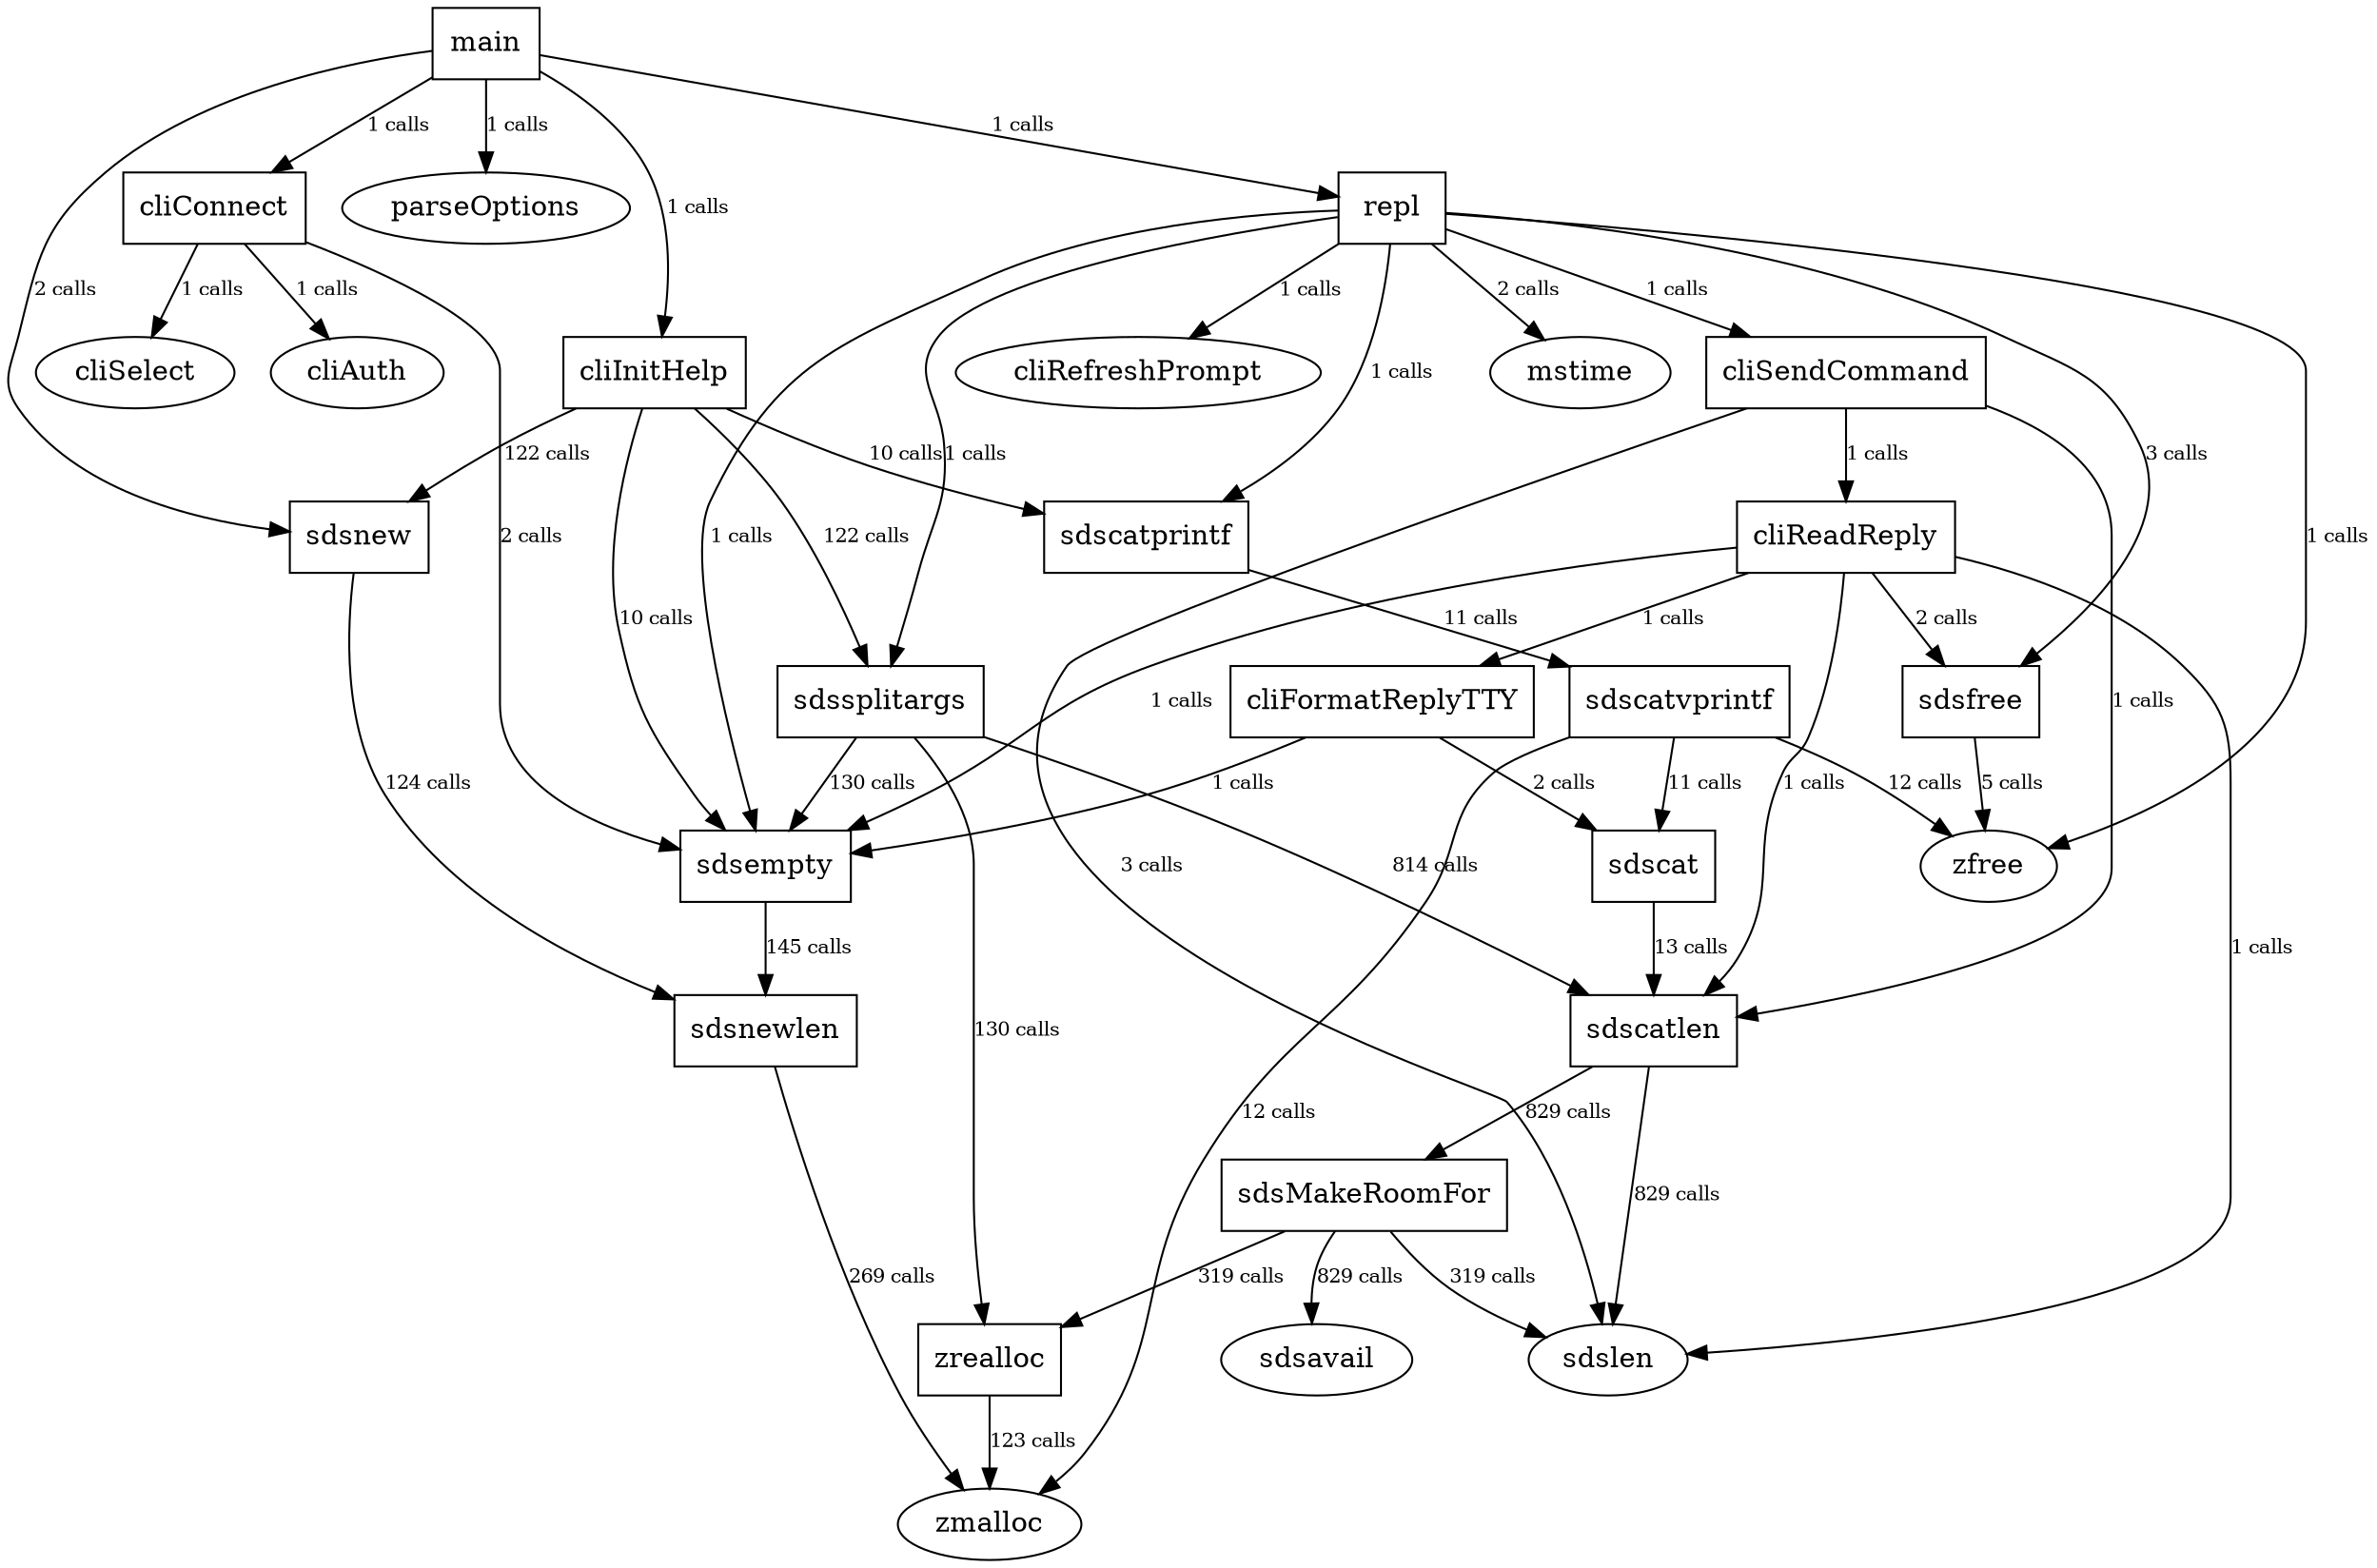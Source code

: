 digraph redis_cli {

  main [shape=rectangle]
  sdsnew [shape=rectangle]
  sdsnewlen [shape=rectangle]
  zmalloc [shape=ellipse]
  cliInitHelp [shape=rectangle]
  sdsempty [shape=rectangle]
  sdscatprintf [shape=rectangle]
  sdscatvprintf [shape=rectangle]
  sdscat [shape=rectangle]
  sdscatlen [shape=rectangle]
  sdslen [shape=ellipse]
  sdsMakeRoomFor [shape=rectangle]
  sdsavail [shape=ellipse]
  zrealloc [shape=rectangle]
  zfree [shape=ellipse]
  sdssplitargs [shape=rectangle]
  parseOptions [shape=ellipse]
  cliConnect [shape=rectangle]
  cliAuth [shape=ellipse]
  cliSelect [shape=ellipse]
  repl [shape=rectangle]
  cliRefreshPrompt [shape=ellipse]
  mstime [shape=ellipse]
  cliSendCommand [shape=rectangle]
  sdslen [shape=ellipse]
  cliReadReply [shape=rectangle]
  sdsfree [shape=rectangle]
  cliFormatReplyTTY [shape=rectangle]
  main -> sdsnew [label="2 calls" fontsize="10"]
  main -> cliInitHelp [label="1 calls" fontsize="10"]
  main -> parseOptions [label="1 calls" fontsize="10"]
  main -> cliConnect [label="1 calls" fontsize="10"]
  main -> repl [label="1 calls" fontsize="10"]
  sdsnew -> sdsnewlen [label="124 calls" fontsize="10"]
  sdsnewlen -> zmalloc [label="269 calls" fontsize="10"]
  cliInitHelp -> sdsnew [label="122 calls" fontsize="10"]
  cliInitHelp -> sdsempty [label="10 calls" fontsize="10"]
  cliInitHelp -> sdscatprintf [label="10 calls" fontsize="10"]
  cliInitHelp -> sdssplitargs [label="122 calls" fontsize="10"]
  sdsempty -> sdsnewlen [label="145 calls" fontsize="10"]
  sdscatprintf -> sdscatvprintf [label="11 calls" fontsize="10"]
  sdscatvprintf -> zmalloc [label="12 calls" fontsize="10"]
  sdscatvprintf -> sdscat [label="11 calls" fontsize="10"]
  sdscatvprintf -> zfree [label="12 calls" fontsize="10"]
  sdscat -> sdscatlen [label="13 calls" fontsize="10"]
  sdscatlen -> sdslen [label="829 calls" fontsize="10"]
  sdscatlen -> sdsMakeRoomFor [label="829 calls" fontsize="10"]
  sdsMakeRoomFor -> sdslen [label="319 calls" fontsize="10"]
  sdsMakeRoomFor -> sdsavail [label="829 calls" fontsize="10"]
  sdsMakeRoomFor -> zrealloc [label="319 calls" fontsize="10"]
  zrealloc -> zmalloc [label="123 calls" fontsize="10"]
  sdssplitargs -> sdsempty [label="130 calls" fontsize="10"]
  sdssplitargs -> sdscatlen [label="814 calls" fontsize="10"]
  sdssplitargs -> zrealloc [label="130 calls" fontsize="10"]
  cliConnect -> sdsempty [label="2 calls" fontsize="10"]
  cliConnect -> cliAuth [label="1 calls" fontsize="10"]
  cliConnect -> cliSelect [label="1 calls" fontsize="10"]
  repl -> sdsempty [label="1 calls" fontsize="10"]
  repl -> sdscatprintf [label="1 calls" fontsize="10"]
  repl -> zfree [label="1 calls" fontsize="10"]
  repl -> sdssplitargs [label="1 calls" fontsize="10"]
  repl -> cliRefreshPrompt [label="1 calls" fontsize="10"]
  repl -> mstime [label="2 calls" fontsize="10"]
  repl -> cliSendCommand [label="1 calls" fontsize="10"]
  repl -> sdsfree [label="3 calls" fontsize="10"]
  cliSendCommand -> sdscatlen [label="1 calls" fontsize="10"]
  cliSendCommand -> sdslen [label="3 calls" fontsize="10"]
  cliSendCommand -> cliReadReply [label="1 calls" fontsize="10"]
  cliReadReply -> sdsempty [label="1 calls" fontsize="10"]
  cliReadReply -> sdscatlen [label="1 calls" fontsize="10"]
  cliReadReply -> sdslen [label="1 calls" fontsize="10"]
  cliReadReply -> sdsfree [label="2 calls" fontsize="10"]
  cliReadReply -> cliFormatReplyTTY [label="1 calls" fontsize="10"]
  sdsfree -> zfree [label="5 calls" fontsize="10"]
  cliFormatReplyTTY -> sdsempty [label="1 calls" fontsize="10"]
  cliFormatReplyTTY -> sdscat [label="2 calls" fontsize="10"]

}
